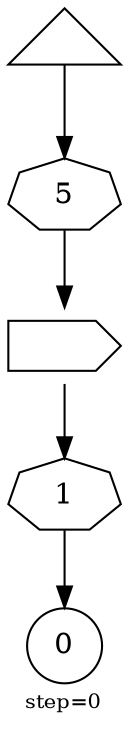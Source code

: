 digraph {
  graph  [labelloc=bottom,labeljust=left,fontsize="10",label="step=0"];
  "120" [shape=triangle,peripheries="1",label="",labelfontcolor=black,color=black];
  "121" [shape=cds,peripheries="1",label="",labelfontcolor=black,color=black];
  "123" [shape=circle,peripheries="1",label=<0>,labelfontcolor=black,color=black];
  "122" [label=<5>,peripheries="1",color=black,shape=septagon];
  "120" -> "122" [color=black];
  "122" -> "121" [color=black];
  "124" [label=<1>,peripheries="1",color=black,shape=septagon];
  "121" -> "124" [color=black];
  "124" -> "123" [color=black];
}